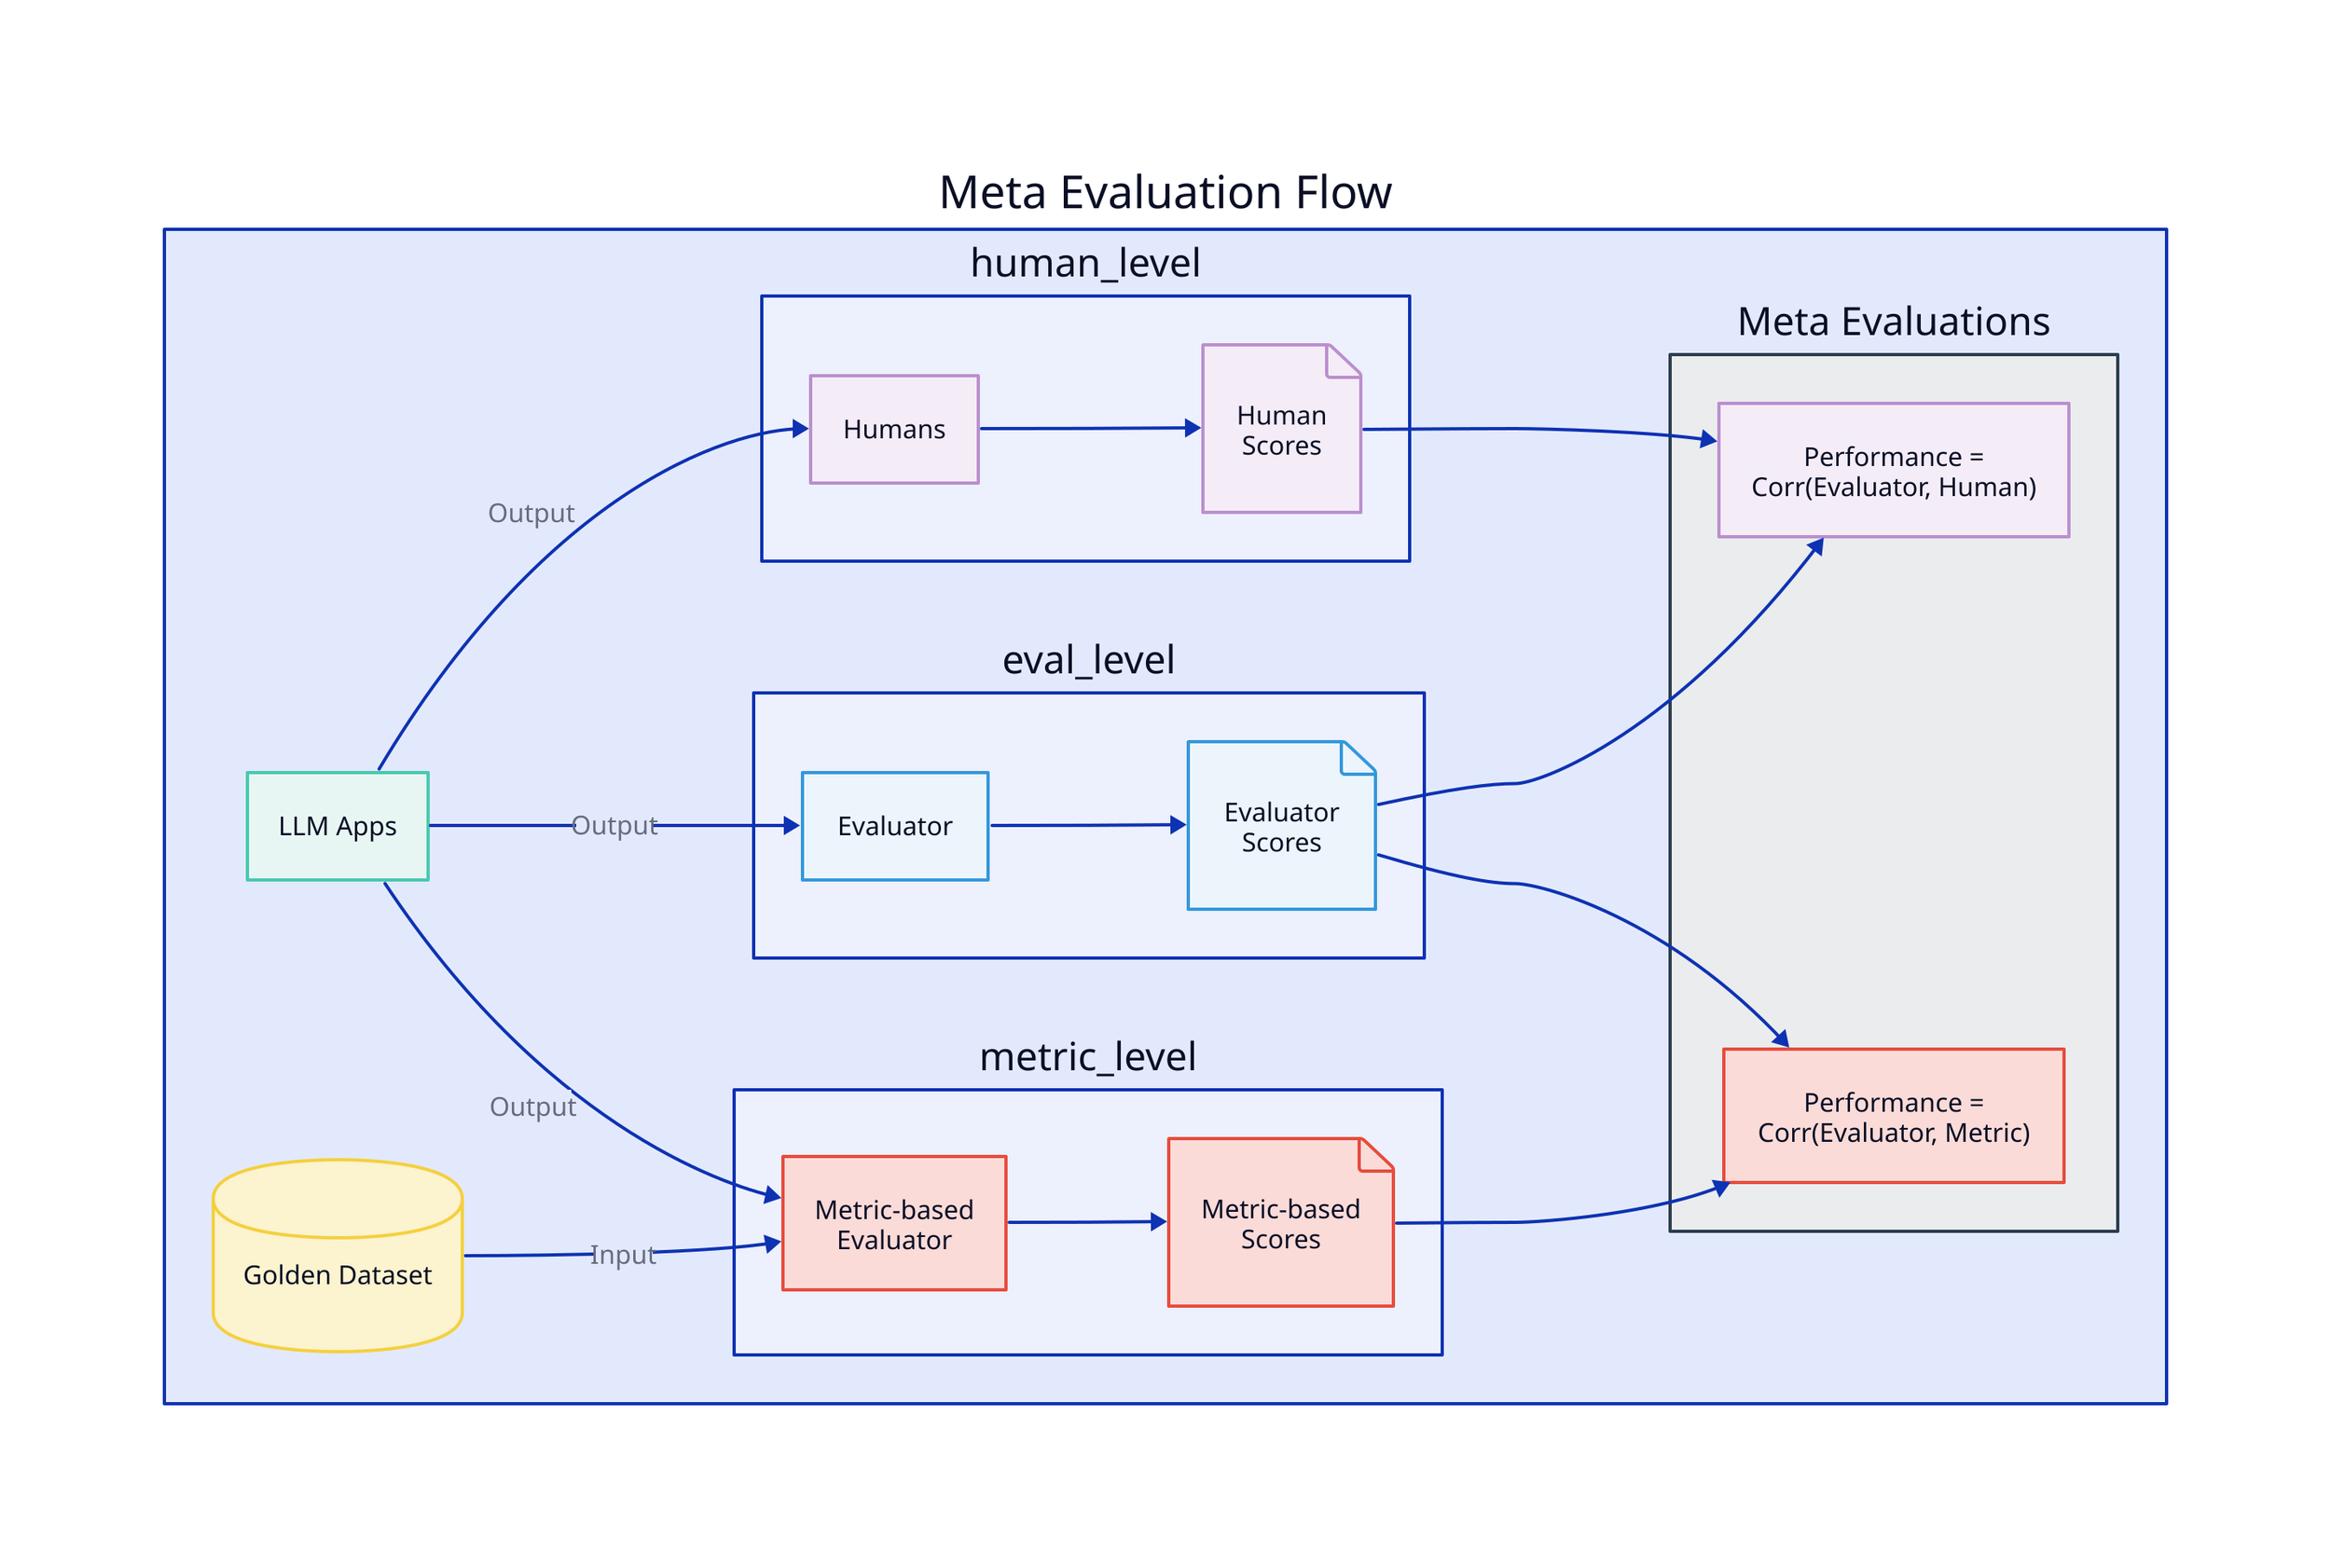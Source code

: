 container: {
  label: Meta Evaluation Flow

  # Source components
  llm_app: LLM Apps {
    shape: rectangle
    style.fill: "#E8F6F3"
    style.stroke: "#48C9B0"
  }

  golden: Golden Dataset {
    shape: cylinder
    style.fill: "#FCF3CF"
    style.stroke: "#F4D03F"
  }

  # Three levels of evaluation
  human_level: {
    humans: Humans {
      shape: rectangle
      style.fill: "#F4ECF7"
      style.stroke: "#BB8FCE"
    }

    human_scores: Human\nScores {
      shape: page
      style.fill: "#F4ECF7"
      style.stroke: "#BB8FCE"
    }
  }

  eval_level: {
    eval: Evaluator {
      shape: rectangle
      style.fill: "#EBF5FB"
      style.stroke: "#3498DB"
    }

    eval_scores: Evaluator\nScores {
      shape: page
      style.fill: "#EBF5FB"
      style.stroke: "#3498DB"
    }
  }

  metric_level: {
    metric: Metric-based\nEvaluator {
      shape: rectangle
      style.fill: "#FADBD8"
      style.stroke: "#E74C3C"
    }

    metric_scores: Metric-based\nScores {
      shape: page
      style.fill: "#FADBD8"
      style.stroke: "#E74C3C"
    }
  }

  # Meta Evaluations
  meta: Meta Evaluations {
    shape: rectangle
    style.stroke: "#2C3E50"
    style.fill: "#EAECEE"

    human_based: Human-based\nApproach {
      shape: rectangle
      style.fill: "#F4ECF7"
      style.stroke: "#BB8FCE"
      label: "Performance =\nCorr(Evaluator, Human)"
    }

    metric_based: Metric-based\nApproach {
      shape: rectangle
      style.fill: "#FADBD8"
      style.stroke: "#E74C3C"
      label: "Performance =\nCorr(Evaluator, Metric)"
    }
  }

  # Connections from LLM App
  llm_app -> human_level.humans: Output
  llm_app -> eval_level.eval: Output
  llm_app -> metric_level.metric: Output

  # Golden Dataset connection
  golden -> metric_level.metric: Input

  # Score generation connections
  human_level.humans -> human_level.human_scores
  eval_level.eval -> eval_level.eval_scores
  metric_level.metric -> metric_level.metric_scores

  # Meta evaluation connections
  human_level.human_scores -> meta.human_based
  eval_level.eval_scores -> meta.human_based

  eval_level.eval_scores -> meta.metric_based
  metric_level.metric_scores -> meta.metric_based
}

# Layout direction
direction: right
